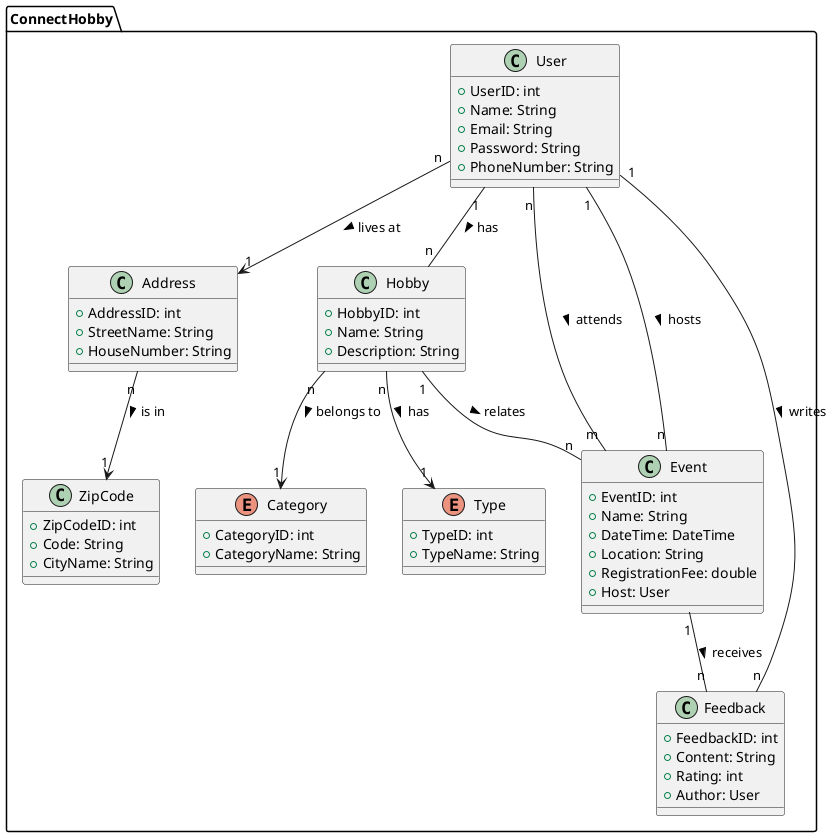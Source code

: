 @startuml
package ConnectHobby {
  class User {
     + UserID: int
     + Name: String
     + Email: String
     + Password: String
     + PhoneNumber: String
  }

  class Address {
     + AddressID: int
     + StreetName: String
     + HouseNumber: String
  }

  class ZipCode {
     + ZipCodeID: int
     + Code: String
     + CityName: String
  }

  class Hobby {
     + HobbyID: int
     + Name: String
     + Description: String
  }

  enum Category {
     + CategoryID: int
     + CategoryName: String
  }

  enum Type {
     + TypeID: int
     + TypeName: String
  }

  class Event {
     + EventID: int
     + Name: String
     + DateTime: DateTime
     + Location: String
     + RegistrationFee: double
     + Host: User
  }

  class Feedback {
     + FeedbackID: int
     + Content: String
     + Rating: int
     + Author: User
  }

  User "n" --> "1" Address : lives at >
  Address "n" --> "1" ZipCode : is in >
  User "1" -- "n" Hobby : has >
  Hobby "n" --> "1" Category : belongs to >
  Hobby "n" --> "1" Type : has >
  User "n" -- "m" Event : attends >
  User "1" -- "n" Event : hosts >
  Hobby "1" -- "n" Event : relates >
  Event "1" -- "n" Feedback : receives >
  User "1" -- "n" Feedback : writes >
}
@enduml

